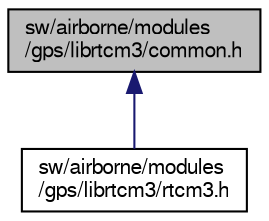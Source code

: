 digraph "sw/airborne/modules/gps/librtcm3/common.h"
{
  edge [fontname="FreeSans",fontsize="10",labelfontname="FreeSans",labelfontsize="10"];
  node [fontname="FreeSans",fontsize="10",shape=record];
  Node1 [label="sw/airborne/modules\l/gps/librtcm3/common.h",height=0.2,width=0.4,color="black", fillcolor="grey75", style="filled", fontcolor="black"];
  Node1 -> Node2 [dir="back",color="midnightblue",fontsize="10",style="solid",fontname="FreeSans"];
  Node2 [label="sw/airborne/modules\l/gps/librtcm3/rtcm3.h",height=0.2,width=0.4,color="black", fillcolor="white", style="filled",URL="$rtcm3_8h.html"];
}
